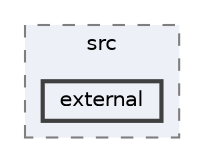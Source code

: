 digraph "techstorm/lib/rres-1.2.0/rres-1.2.0/src/external"
{
 // LATEX_PDF_SIZE
  bgcolor="transparent";
  edge [fontname=Helvetica,fontsize=10,labelfontname=Helvetica,labelfontsize=10];
  node [fontname=Helvetica,fontsize=10,shape=box,height=0.2,width=0.4];
  compound=true
  subgraph clusterdir_1e0b10cabc7b853a5df61de2196db099 {
    graph [ bgcolor="#edf0f7", pencolor="grey50", label="src", fontname=Helvetica,fontsize=10 style="filled,dashed", URL="dir_1e0b10cabc7b853a5df61de2196db099.html",tooltip=""]
  dir_a5b7f2e2fbc41a12b179659c838fb016 [label="external", fillcolor="#edf0f7", color="grey25", style="filled,bold", URL="dir_a5b7f2e2fbc41a12b179659c838fb016.html",tooltip=""];
  }
}
